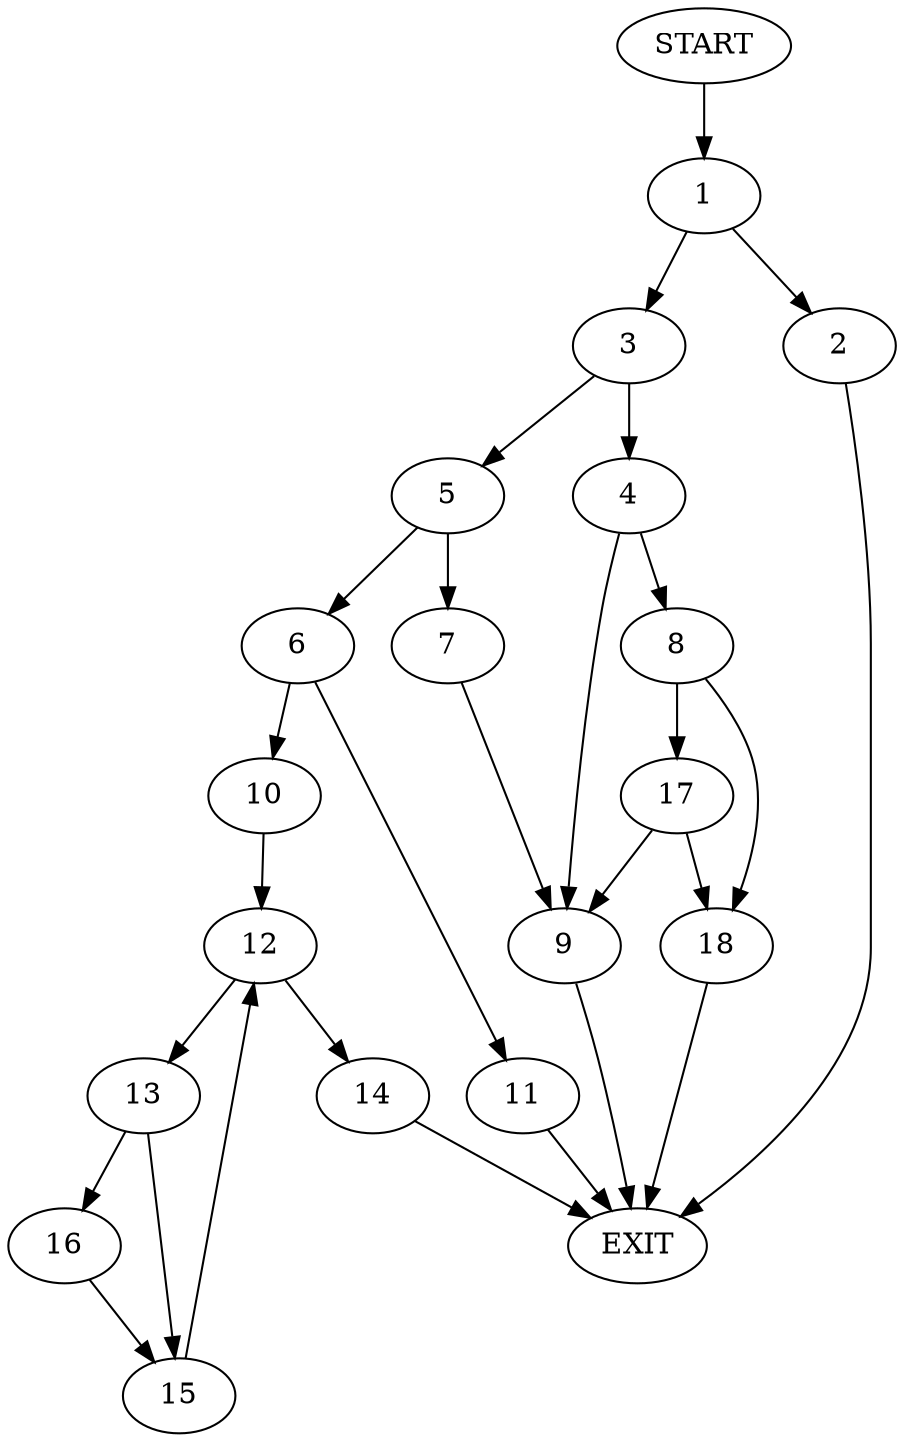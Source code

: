 digraph {
0 [label="START"]
19 [label="EXIT"]
0 -> 1
1 -> 2
1 -> 3
3 -> 4
3 -> 5
2 -> 19
5 -> 6
5 -> 7
4 -> 8
4 -> 9
6 -> 10
6 -> 11
7 -> 9
10 -> 12
11 -> 19
12 -> 13
12 -> 14
13 -> 15
13 -> 16
14 -> 19
15 -> 12
16 -> 15
9 -> 19
8 -> 17
8 -> 18
17 -> 18
17 -> 9
18 -> 19
}
